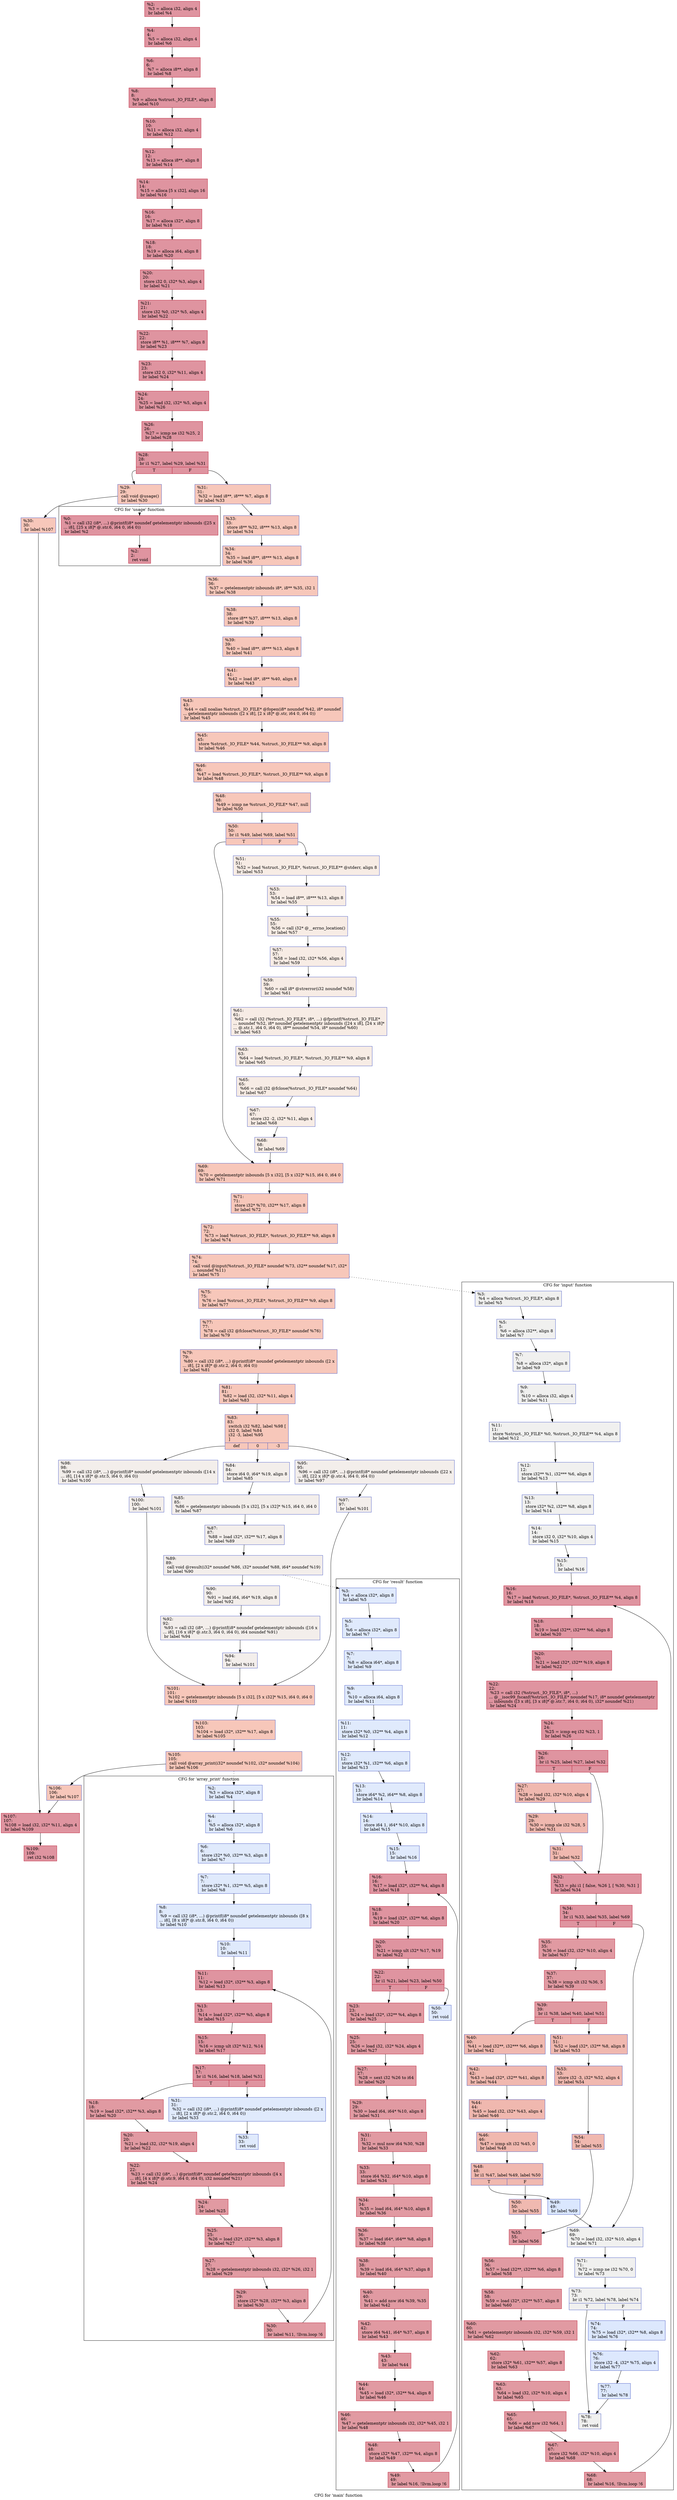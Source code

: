 digraph "CFG for 'main' function" {
	label="CFG for 'main' function";

	Node0x1216320 [shape=record,color="#b70d28ff", style=filled, fillcolor="#b70d2870",label="{%2:\l  %3 = alloca i32, align 4\l  br label %4\l}"];
	Node0x1216320 -> Node0x1216a90;
	Node0x1216a90 [shape=record,color="#b70d28ff", style=filled, fillcolor="#b70d2870",label="{%4:\l4:                                                \l  %5 = alloca i32, align 4\l  br label %6\l}"];
	Node0x1216a90 -> Node0x1216c10;
	Node0x1216c10 [shape=record,color="#b70d28ff", style=filled, fillcolor="#b70d2870",label="{%6:\l6:                                                \l  %7 = alloca i8**, align 8\l  br label %8\l}"];
	Node0x1216c10 -> Node0x1216d40;
	Node0x1216d40 [shape=record,color="#b70d28ff", style=filled, fillcolor="#b70d2870",label="{%8:\l8:                                                \l  %9 = alloca %struct._IO_FILE*, align 8\l  br label %10\l}"];
	Node0x1216d40 -> Node0x1216b50;
	Node0x1216b50 [shape=record,color="#b70d28ff", style=filled, fillcolor="#b70d2870",label="{%10:\l10:                                               \l  %11 = alloca i32, align 4\l  br label %12\l}"];
	Node0x1216b50 -> Node0x1216f50;
	Node0x1216f50 [shape=record,color="#b70d28ff", style=filled, fillcolor="#b70d2870",label="{%12:\l12:                                               \l  %13 = alloca i8**, align 8\l  br label %14\l}"];
	Node0x1216f50 -> Node0x1217080;
	Node0x1217080 [shape=record,color="#b70d28ff", style=filled, fillcolor="#b70d2870",label="{%14:\l14:                                               \l  %15 = alloca [5 x i32], align 16\l  br label %16\l}"];
	Node0x1217080 -> Node0x12171b0;
	Node0x12171b0 [shape=record,color="#b70d28ff", style=filled, fillcolor="#b70d2870",label="{%16:\l16:                                               \l  %17 = alloca i32*, align 8\l  br label %18\l}"];
	Node0x12171b0 -> Node0x12172e0;
	Node0x12172e0 [shape=record,color="#b70d28ff", style=filled, fillcolor="#b70d2870",label="{%18:\l18:                                               \l  %19 = alloca i64, align 8\l  br label %20\l}"];
	Node0x12172e0 -> Node0x1217410;
	Node0x1217410 [shape=record,color="#b70d28ff", style=filled, fillcolor="#b70d2870",label="{%20:\l20:                                               \l  store i32 0, i32* %3, align 4\l  br label %21\l}"];
	Node0x1217410 -> Node0x12174d0;
	Node0x12174d0 [shape=record,color="#b70d28ff", style=filled, fillcolor="#b70d2870",label="{%21:\l21:                                               \l  store i32 %0, i32* %5, align 4\l  br label %22\l}"];
	Node0x12174d0 -> Node0x1217590;
	Node0x1217590 [shape=record,color="#b70d28ff", style=filled, fillcolor="#b70d2870",label="{%22:\l22:                                               \l  store i8** %1, i8*** %7, align 8\l  br label %23\l}"];
	Node0x1217590 -> Node0x1217650;
	Node0x1217650 [shape=record,color="#b70d28ff", style=filled, fillcolor="#b70d2870",label="{%23:\l23:                                               \l  store i32 0, i32* %11, align 4\l  br label %24\l}"];
	Node0x1217650 -> Node0x1217710;
	Node0x1217710 [shape=record,color="#b70d28ff", style=filled, fillcolor="#b70d2870",label="{%24:\l24:                                               \l  %25 = load i32, i32* %5, align 4\l  br label %26\l}"];
	Node0x1217710 -> Node0x1217840;
	Node0x1217840 [shape=record,color="#b70d28ff", style=filled, fillcolor="#b70d2870",label="{%26:\l26:                                               \l  %27 = icmp ne i32 %25, 2\l  br label %28\l}"];
	Node0x1217840 -> Node0x1217930;
	Node0x1217930 [shape=record,color="#b70d28ff", style=filled, fillcolor="#b70d2870",label="{%28:\l28:                                               \l  br i1 %27, label %29, label %31\l|{<s0>T|<s1>F}}"];
	Node0x1217930:s0 -> Node0x12179f0;
	Node0x1217930:s1 -> Node0x1217a40;
	Node0x12179f0 [shape=record,color="#3d50c3ff", style=filled, fillcolor="#ec7f6370",label="{%29:\l29:                                               \l  call void @usage()\l  br label %30\l}"];
	Node0x12179f0 -> Node0x121da70 [style = dotted];
	Node0x12179f0 -> Node0x1217ce0;
	Node0x1217ce0 [shape=record,color="#3d50c3ff", style=filled, fillcolor="#ec7f6370",label="{%30:\l30:                                               \l  br label %107\l}"];
	Node0x1217ce0 -> Node0x1217da0;
	Node0x1217a40 [shape=record,color="#3d50c3ff", style=filled, fillcolor="#ec7f6370",label="{%31:\l31:                                               \l  %32 = load i8**, i8*** %7, align 8\l  br label %33\l}"];
	Node0x1217a40 -> Node0x12180e0;
	Node0x12180e0 [shape=record,color="#3d50c3ff", style=filled, fillcolor="#ec7f6370",label="{%33:\l33:                                               \l  store i8** %32, i8*** %13, align 8\l  br label %34\l}"];
	Node0x12180e0 -> Node0x1218230;
	Node0x1218230 [shape=record,color="#3d50c3ff", style=filled, fillcolor="#ec7f6370",label="{%34:\l34:                                               \l  %35 = load i8**, i8*** %13, align 8\l  br label %36\l}"];
	Node0x1218230 -> Node0x1218360;
	Node0x1218360 [shape=record,color="#3d50c3ff", style=filled, fillcolor="#ec7f6370",label="{%36:\l36:                                               \l  %37 = getelementptr inbounds i8*, i8** %35, i32 1\l  br label %38\l}"];
	Node0x1218360 -> Node0x12184c0;
	Node0x12184c0 [shape=record,color="#3d50c3ff", style=filled, fillcolor="#ec7f6370",label="{%38:\l38:                                               \l  store i8** %37, i8*** %13, align 8\l  br label %39\l}"];
	Node0x12184c0 -> Node0x1218610;
	Node0x1218610 [shape=record,color="#3d50c3ff", style=filled, fillcolor="#ec7f6370",label="{%39:\l39:                                               \l  %40 = load i8**, i8*** %13, align 8\l  br label %41\l}"];
	Node0x1218610 -> Node0x1218740;
	Node0x1218740 [shape=record,color="#3d50c3ff", style=filled, fillcolor="#ec7f6370",label="{%41:\l41:                                               \l  %42 = load i8*, i8** %40, align 8\l  br label %43\l}"];
	Node0x1218740 -> Node0x1218870;
	Node0x1218870 [shape=record,color="#3d50c3ff", style=filled, fillcolor="#ec7f6370",label="{%43:\l43:                                               \l  %44 = call noalias %struct._IO_FILE* @fopen(i8* noundef %42, i8* noundef\l... getelementptr inbounds ([2 x i8], [2 x i8]* @.str, i64 0, i64 0))\l  br label %45\l}"];
	Node0x1218870 -> Node0x1218e30;
	Node0x1218e30 [shape=record,color="#3d50c3ff", style=filled, fillcolor="#ec7f6370",label="{%45:\l45:                                               \l  store %struct._IO_FILE* %44, %struct._IO_FILE** %9, align 8\l  br label %46\l}"];
	Node0x1218e30 -> Node0x1218fc0;
	Node0x1218fc0 [shape=record,color="#3d50c3ff", style=filled, fillcolor="#ec7f6370",label="{%46:\l46:                                               \l  %47 = load %struct._IO_FILE*, %struct._IO_FILE** %9, align 8\l  br label %48\l}"];
	Node0x1218fc0 -> Node0x12190f0;
	Node0x12190f0 [shape=record,color="#3d50c3ff", style=filled, fillcolor="#ec7f6370",label="{%48:\l48:                                               \l  %49 = icmp ne %struct._IO_FILE* %47, null\l  br label %50\l}"];
	Node0x12190f0 -> Node0x1219650;
	Node0x1219650 [shape=record,color="#3d50c3ff", style=filled, fillcolor="#ec7f6370",label="{%50:\l50:                                               \l  br i1 %49, label %69, label %51\l|{<s0>T|<s1>F}}"];
	Node0x1219650:s0 -> Node0x1219710;
	Node0x1219650:s1 -> Node0x1219760;
	Node0x1219760 [shape=record,color="#3d50c3ff", style=filled, fillcolor="#ecd3c570",label="{%51:\l51:                                               \l  %52 = load %struct._IO_FILE*, %struct._IO_FILE** @stderr, align 8\l  br label %53\l}"];
	Node0x1219760 -> Node0x1219910;
	Node0x1219910 [shape=record,color="#3d50c3ff", style=filled, fillcolor="#ecd3c570",label="{%53:\l53:                                               \l  %54 = load i8**, i8*** %13, align 8\l  br label %55\l}"];
	Node0x1219910 -> Node0x1219a40;
	Node0x1219a40 [shape=record,color="#3d50c3ff", style=filled, fillcolor="#ecd3c570",label="{%55:\l55:                                               \l  %56 = call i32* @__errno_location()\l  br label %57\l}"];
	Node0x1219a40 -> Node0x1219d60;
	Node0x1219d60 [shape=record,color="#3d50c3ff", style=filled, fillcolor="#ecd3c570",label="{%57:\l57:                                               \l  %58 = load i32, i32* %56, align 4\l  br label %59\l}"];
	Node0x1219d60 -> Node0x1219e90;
	Node0x1219e90 [shape=record,color="#3d50c3ff", style=filled, fillcolor="#ecd3c570",label="{%59:\l59:                                               \l  %60 = call i8* @strerror(i32 noundef %58)\l  br label %61\l}"];
	Node0x1219e90 -> Node0x121a150;
	Node0x121a150 [shape=record,color="#3d50c3ff", style=filled, fillcolor="#ecd3c570",label="{%61:\l61:                                               \l  %62 = call i32 (%struct._IO_FILE*, i8*, ...) @fprintf(%struct._IO_FILE*\l... noundef %52, i8* noundef getelementptr inbounds ([24 x i8], [24 x i8]*\l... @.str.1, i64 0, i64 0), i8** noundef %54, i8* noundef %60)\l  br label %63\l}"];
	Node0x121a150 -> Node0x121a510;
	Node0x121a510 [shape=record,color="#3d50c3ff", style=filled, fillcolor="#ecd3c570",label="{%63:\l63:                                               \l  %64 = load %struct._IO_FILE*, %struct._IO_FILE** %9, align 8\l  br label %65\l}"];
	Node0x121a510 -> Node0x121aa50;
	Node0x121aa50 [shape=record,color="#3d50c3ff", style=filled, fillcolor="#ecd3c570",label="{%65:\l65:                                               \l  %66 = call i32 @fclose(%struct._IO_FILE* noundef %64)\l  br label %67\l}"];
	Node0x121aa50 -> Node0x121ad20;
	Node0x121ad20 [shape=record,color="#3d50c3ff", style=filled, fillcolor="#ecd3c570",label="{%67:\l67:                                               \l  store i32 -2, i32* %11, align 4\l  br label %68\l}"];
	Node0x121ad20 -> Node0x121aea0;
	Node0x121aea0 [shape=record,color="#3d50c3ff", style=filled, fillcolor="#ecd3c570",label="{%68:\l68:                                               \l  br label %69\l}"];
	Node0x121aea0 -> Node0x1219710;
	Node0x1219710 [shape=record,color="#3d50c3ff", style=filled, fillcolor="#ec7f6370",label="{%69:\l69:                                               \l  %70 = getelementptr inbounds [5 x i32], [5 x i32]* %15, i64 0, i64 0\l  br label %71\l}"];
	Node0x1219710 -> Node0x121b090;
	Node0x121b090 [shape=record,color="#3d50c3ff", style=filled, fillcolor="#ec7f6370",label="{%71:\l71:                                               \l  store i32* %70, i32** %17, align 8\l  br label %72\l}"];
	Node0x121b090 -> Node0x121b1e0;
	Node0x121b1e0 [shape=record,color="#3d50c3ff", style=filled, fillcolor="#ec7f6370",label="{%72:\l72:                                               \l  %73 = load %struct._IO_FILE*, %struct._IO_FILE** %9, align 8\l  br label %74\l}"];
	Node0x121b1e0 -> Node0x121b310;
	Node0x121b310 [shape=record,color="#3d50c3ff", style=filled, fillcolor="#ec7f6370",label="{%74:\l74:                                               \l  call void @input(%struct._IO_FILE* noundef %73, i32** noundef %17, i32*\l... noundef %11)\l  br label %75\l}"];
	Node0x121b310 -> Node0x121e1e0 [style = dotted];
	Node0x121b310 -> Node0x121b560;
	Node0x121b560 [shape=record,color="#3d50c3ff", style=filled, fillcolor="#ec7f6370",label="{%75:\l75:                                               \l  %76 = load %struct._IO_FILE*, %struct._IO_FILE** %9, align 8\l  br label %77\l}"];
	Node0x121b560 -> Node0x121b690;
	Node0x121b690 [shape=record,color="#3d50c3ff", style=filled, fillcolor="#ec7f6370",label="{%77:\l77:                                               \l  %78 = call i32 @fclose(%struct._IO_FILE* noundef %76)\l  br label %79\l}"];
	Node0x121b690 -> Node0x121b840;
	Node0x121b840 [shape=record,color="#3d50c3ff", style=filled, fillcolor="#ec7f6370",label="{%79:\l79:                                               \l  %80 = call i32 (i8*, ...) @printf(i8* noundef getelementptr inbounds ([2 x\l... i8], [2 x i8]* @.str.2, i64 0, i64 0))\l  br label %81\l}"];
	Node0x121b840 -> Node0x121bba0;
	Node0x121bba0 [shape=record,color="#3d50c3ff", style=filled, fillcolor="#ec7f6370",label="{%81:\l81:                                               \l  %82 = load i32, i32* %11, align 4\l  br label %83\l}"];
	Node0x121bba0 -> Node0x121bcd0;
	Node0x121bcd0 [shape=record,color="#3d50c3ff", style=filled, fillcolor="#ec7f6370",label="{%83:\l83:                                               \l  switch i32 %82, label %98 [\l    i32 0, label %84\l    i32 -3, label %95\l  ]\l|{<s0>def|<s1>0|<s2>-3}}"];
	Node0x121bcd0:s0 -> Node0x121bd90;
	Node0x121bcd0:s1 -> Node0x121bde0;
	Node0x121bcd0:s2 -> Node0x121be60;
	Node0x121bde0 [shape=record,color="#3d50c3ff", style=filled, fillcolor="#e5d8d170",label="{%84:\l84:                                               \l  store i64 0, i64* %19, align 8\l  br label %85\l}"];
	Node0x121bde0 -> Node0x121c0a0;
	Node0x121c0a0 [shape=record,color="#3d50c3ff", style=filled, fillcolor="#e5d8d170",label="{%85:\l85:                                               \l  %86 = getelementptr inbounds [5 x i32], [5 x i32]* %15, i64 0, i64 0\l  br label %87\l}"];
	Node0x121c0a0 -> Node0x121c220;
	Node0x121c220 [shape=record,color="#3d50c3ff", style=filled, fillcolor="#e5d8d170",label="{%87:\l87:                                               \l  %88 = load i32*, i32** %17, align 8\l  br label %89\l}"];
	Node0x121c220 -> Node0x121c350;
	Node0x121c350 [shape=record,color="#3d50c3ff", style=filled, fillcolor="#e5d8d170",label="{%89:\l89:                                               \l  call void @result(i32* noundef %86, i32* noundef %88, i64* noundef %19)\l  br label %90\l}"];
	Node0x121c350 -> Node0x1222720 [style = dotted];
	Node0x121c350 -> Node0x121c580;
	Node0x121c580 [shape=record,color="#3d50c3ff", style=filled, fillcolor="#e5d8d170",label="{%90:\l90:                                               \l  %91 = load i64, i64* %19, align 8\l  br label %92\l}"];
	Node0x121c580 -> Node0x121c6b0;
	Node0x121c6b0 [shape=record,color="#3d50c3ff", style=filled, fillcolor="#e5d8d170",label="{%92:\l92:                                               \l  %93 = call i32 (i8*, ...) @printf(i8* noundef getelementptr inbounds ([16 x\l... i8], [16 x i8]* @.str.3, i64 0, i64 0), i64 noundef %91)\l  br label %94\l}"];
	Node0x121c6b0 -> Node0x121c910;
	Node0x121c910 [shape=record,color="#3d50c3ff", style=filled, fillcolor="#e5d8d170",label="{%94:\l94:                                               \l  br label %101\l}"];
	Node0x121c910 -> Node0x121c9d0;
	Node0x121be60 [shape=record,color="#3d50c3ff", style=filled, fillcolor="#e5d8d170",label="{%95:\l95:                                               \l  %96 = call i32 (i8*, ...) @printf(i8* noundef getelementptr inbounds ([22 x\l... i8], [22 x i8]* @.str.4, i64 0, i64 0))\l  br label %97\l}"];
	Node0x121be60 -> Node0x121cc10;
	Node0x121cc10 [shape=record,color="#3d50c3ff", style=filled, fillcolor="#e5d8d170",label="{%97:\l97:                                               \l  br label %101\l}"];
	Node0x121cc10 -> Node0x121c9d0;
	Node0x121bd90 [shape=record,color="#3d50c3ff", style=filled, fillcolor="#e5d8d170",label="{%98:\l98:                                               \l  %99 = call i32 (i8*, ...) @printf(i8* noundef getelementptr inbounds ([14 x\l... i8], [14 x i8]* @.str.5, i64 0, i64 0))\l  br label %100\l}"];
	Node0x121bd90 -> Node0x121cec0;
	Node0x121cec0 [shape=record,color="#3d50c3ff", style=filled, fillcolor="#e5d8d170",label="{%100:\l100:                                              \l  br label %101\l}"];
	Node0x121cec0 -> Node0x121c9d0;
	Node0x121c9d0 [shape=record,color="#3d50c3ff", style=filled, fillcolor="#ec7f6370",label="{%101:\l101:                                              \l  %102 = getelementptr inbounds [5 x i32], [5 x i32]* %15, i64 0, i64 0\l  br label %103\l}"];
	Node0x121c9d0 -> Node0x121d0b0;
	Node0x121d0b0 [shape=record,color="#3d50c3ff", style=filled, fillcolor="#ec7f6370",label="{%103:\l103:                                              \l  %104 = load i32*, i32** %17, align 8\l  br label %105\l}"];
	Node0x121d0b0 -> Node0x121d1e0;
	Node0x121d1e0 [shape=record,color="#3d50c3ff", style=filled, fillcolor="#ec7f6370",label="{%105:\l105:                                              \l  call void @array_print(i32* noundef %102, i32* noundef %104)\l  br label %106\l}"];
	Node0x121d1e0 -> Node0x1224ba0 [style = dotted];
	Node0x121d1e0 -> Node0x121d4d0;
	Node0x121d4d0 [shape=record,color="#3d50c3ff", style=filled, fillcolor="#ec7f6370",label="{%106:\l106:                                              \l  br label %107\l}"];
	Node0x121d4d0 -> Node0x1217da0;
	Node0x1217da0 [shape=record,color="#b70d28ff", style=filled, fillcolor="#b70d2870",label="{%107:\l107:                                              \l  %108 = load i32, i32* %11, align 4\l  br label %109\l}"];
	Node0x1217da0 -> Node0x121d670;
	Node0x121d670 [shape=record,color="#b70d28ff", style=filled, fillcolor="#b70d2870",label="{%109:\l109:                                              \l  ret i32 %108\l}"];
	subgraph cluster_usage {
		label = "CFG for 'usage' function";
		graph[style=filled, bgcolor=white];
	
		Node0x121da70 [shape=record,color="#b70d28ff", style=filled, fillcolor="#b70d2870",label="{%0:\l  %1 = call i32 (i8*, ...) @printf(i8* noundef getelementptr inbounds ([25 x\l... i8], [25 x i8]* @.str.6, i64 0, i64 0))\l  br label %2\l}"];
		Node0x121da70 -> Node0x121dbd0;
		Node0x121dbd0 [shape=record,color="#b70d28ff", style=filled, fillcolor="#b70d2870",label="{%2:\l2:                                                \l  ret void\l}"];
	}
	subgraph cluster_input {
		label = "CFG for 'input' function";
		graph[style=filled, bgcolor=white];
	
		Node0x121e1e0 [shape=record,color="#3d50c3ff", style=filled, fillcolor="#dedcdb70",label="{%3:\l  %4 = alloca %struct._IO_FILE*, align 8\l  br label %5\l}"];
		Node0x121e1e0 -> Node0x121e2f0;
		Node0x121e2f0 [shape=record,color="#3d50c3ff", style=filled, fillcolor="#dedcdb70",label="{%5:\l5:                                                \l  %6 = alloca i32**, align 8\l  br label %7\l}"];
		Node0x121e2f0 -> Node0x121e420;
		Node0x121e420 [shape=record,color="#3d50c3ff", style=filled, fillcolor="#dedcdb70",label="{%7:\l7:                                                \l  %8 = alloca i32*, align 8\l  br label %9\l}"];
		Node0x121e420 -> Node0x121e2a0;
		Node0x121e2a0 [shape=record,color="#3d50c3ff", style=filled, fillcolor="#dedcdb70",label="{%9:\l9:                                                \l  %10 = alloca i32, align 4\l  br label %11\l}"];
		Node0x121e2a0 -> Node0x121e630;
		Node0x121e630 [shape=record,color="#3d50c3ff", style=filled, fillcolor="#dedcdb70",label="{%11:\l11:                                               \l  store %struct._IO_FILE* %0, %struct._IO_FILE** %4, align 8\l  br label %12\l}"];
		Node0x121e630 -> Node0x121e780;
		Node0x121e780 [shape=record,color="#3d50c3ff", style=filled, fillcolor="#dedcdb70",label="{%12:\l12:                                               \l  store i32** %1, i32*** %6, align 8\l  br label %13\l}"];
		Node0x121e780 -> Node0x121e8d0;
		Node0x121e8d0 [shape=record,color="#3d50c3ff", style=filled, fillcolor="#dedcdb70",label="{%13:\l13:                                               \l  store i32* %2, i32** %8, align 8\l  br label %14\l}"];
		Node0x121e8d0 -> Node0x121ea20;
		Node0x121ea20 [shape=record,color="#3d50c3ff", style=filled, fillcolor="#dedcdb70",label="{%14:\l14:                                               \l  store i32 0, i32* %10, align 4\l  br label %15\l}"];
		Node0x121ea20 -> Node0x121eb70;
		Node0x121eb70 [shape=record,color="#3d50c3ff", style=filled, fillcolor="#dedcdb70",label="{%15:\l15:                                               \l  br label %16\l}"];
		Node0x121eb70 -> Node0x121ec30;
		Node0x121ec30 [shape=record,color="#b70d28ff", style=filled, fillcolor="#b70d2870",label="{%16:\l16:                                               \l  %17 = load %struct._IO_FILE*, %struct._IO_FILE** %4, align 8\l  br label %18\l}"];
		Node0x121ec30 -> Node0x121ed60;
		Node0x121ed60 [shape=record,color="#b70d28ff", style=filled, fillcolor="#b70d2870",label="{%18:\l18:                                               \l  %19 = load i32**, i32*** %6, align 8\l  br label %20\l}"];
		Node0x121ed60 -> Node0x121ee90;
		Node0x121ee90 [shape=record,color="#b70d28ff", style=filled, fillcolor="#b70d2870",label="{%20:\l20:                                               \l  %21 = load i32*, i32** %19, align 8\l  br label %22\l}"];
		Node0x121ee90 -> Node0x121efc0;
		Node0x121efc0 [shape=record,color="#b70d28ff", style=filled, fillcolor="#b70d2870",label="{%22:\l22:                                               \l  %23 = call i32 (%struct._IO_FILE*, i8*, ...)\l... @__isoc99_fscanf(%struct._IO_FILE* noundef %17, i8* noundef getelementptr\l... inbounds ([3 x i8], [3 x i8]* @.str.7, i64 0, i64 0), i32* noundef %21)\l  br label %24\l}"];
		Node0x121efc0 -> Node0x121f160;
		Node0x121f160 [shape=record,color="#b70d28ff", style=filled, fillcolor="#b70d2870",label="{%24:\l24:                                               \l  %25 = icmp eq i32 %23, 1\l  br label %26\l}"];
		Node0x121f160 -> Node0x121f2b0;
		Node0x121f2b0 [shape=record,color="#b70d28ff", style=filled, fillcolor="#b70d2870",label="{%26:\l26:                                               \l  br i1 %25, label %27, label %32\l|{<s0>T|<s1>F}}"];
		Node0x121f2b0:s0 -> Node0x121f370;
		Node0x121f2b0:s1 -> Node0x121f3c0;
		Node0x121f370 [shape=record,color="#3d50c3ff", style=filled, fillcolor="#dc5d4a70",label="{%27:\l27:                                               \l  %28 = load i32, i32* %10, align 4\l  br label %29\l}"];
		Node0x121f370 -> Node0x121f530;
		Node0x121f530 [shape=record,color="#3d50c3ff", style=filled, fillcolor="#dc5d4a70",label="{%29:\l29:                                               \l  %30 = icmp sle i32 %28, 5\l  br label %31\l}"];
		Node0x121f530 -> Node0x121f680;
		Node0x121f680 [shape=record,color="#3d50c3ff", style=filled, fillcolor="#dc5d4a70",label="{%31:\l31:                                               \l  br label %32\l}"];
		Node0x121f680 -> Node0x121f3c0;
		Node0x121f3c0 [shape=record,color="#b70d28ff", style=filled, fillcolor="#b70d2870",label="{%32:\l32:                                               \l  %33 = phi i1 [ false, %26 ], [ %30, %31 ]\l  br label %34\l}"];
		Node0x121f3c0 -> Node0x121f830;
		Node0x121f830 [shape=record,color="#b70d28ff", style=filled, fillcolor="#b70d2870",label="{%34:\l34:                                               \l  br i1 %33, label %35, label %69\l|{<s0>T|<s1>F}}"];
		Node0x121f830:s0 -> Node0x121f8f0;
		Node0x121f830:s1 -> Node0x121f940;
		Node0x121f8f0 [shape=record,color="#b70d28ff", style=filled, fillcolor="#bb1b2c70",label="{%35:\l35:                                               \l  %36 = load i32, i32* %10, align 4\l  br label %37\l}"];
		Node0x121f8f0 -> Node0x121fab0;
		Node0x121fab0 [shape=record,color="#b70d28ff", style=filled, fillcolor="#bb1b2c70",label="{%37:\l37:                                               \l  %38 = icmp slt i32 %36, 5\l  br label %39\l}"];
		Node0x121fab0 -> Node0x121fc00;
		Node0x121fc00 [shape=record,color="#b70d28ff", style=filled, fillcolor="#bb1b2c70",label="{%39:\l39:                                               \l  br i1 %38, label %40, label %51\l|{<s0>T|<s1>F}}"];
		Node0x121fc00:s0 -> Node0x121fcc0;
		Node0x121fc00:s1 -> Node0x121fd10;
		Node0x121fcc0 [shape=record,color="#3d50c3ff", style=filled, fillcolor="#dc5d4a70",label="{%40:\l40:                                               \l  %41 = load i32**, i32*** %6, align 8\l  br label %42\l}"];
		Node0x121fcc0 -> Node0x121fe80;
		Node0x121fe80 [shape=record,color="#3d50c3ff", style=filled, fillcolor="#dc5d4a70",label="{%42:\l42:                                               \l  %43 = load i32*, i32** %41, align 8\l  br label %44\l}"];
		Node0x121fe80 -> Node0x121ffb0;
		Node0x121ffb0 [shape=record,color="#3d50c3ff", style=filled, fillcolor="#dc5d4a70",label="{%44:\l44:                                               \l  %45 = load i32, i32* %43, align 4\l  br label %46\l}"];
		Node0x121ffb0 -> Node0x12200e0;
		Node0x12200e0 [shape=record,color="#3d50c3ff", style=filled, fillcolor="#dc5d4a70",label="{%46:\l46:                                               \l  %47 = icmp slt i32 %45, 0\l  br label %48\l}"];
		Node0x12200e0 -> Node0x1220230;
		Node0x1220230 [shape=record,color="#3d50c3ff", style=filled, fillcolor="#dc5d4a70",label="{%48:\l48:                                               \l  br i1 %47, label %49, label %50\l|{<s0>T|<s1>F}}"];
		Node0x1220230:s0 -> Node0x12202f0;
		Node0x1220230:s1 -> Node0x1220340;
		Node0x12202f0 [shape=record,color="#3d50c3ff", style=filled, fillcolor="#abc8fd70",label="{%49:\l49:                                               \l  br label %69\l}"];
		Node0x12202f0 -> Node0x121f940;
		Node0x1220340 [shape=record,color="#3d50c3ff", style=filled, fillcolor="#de614d70",label="{%50:\l50:                                               \l  br label %55\l}"];
		Node0x1220340 -> Node0x12204b0;
		Node0x121fd10 [shape=record,color="#3d50c3ff", style=filled, fillcolor="#dc5d4a70",label="{%51:\l51:                                               \l  %52 = load i32*, i32** %8, align 8\l  br label %53\l}"];
		Node0x121fd10 -> Node0x12205e0;
		Node0x12205e0 [shape=record,color="#3d50c3ff", style=filled, fillcolor="#dc5d4a70",label="{%53:\l53:                                               \l  store i32 -3, i32* %52, align 4\l  br label %54\l}"];
		Node0x12205e0 -> Node0x1220730;
		Node0x1220730 [shape=record,color="#3d50c3ff", style=filled, fillcolor="#dc5d4a70",label="{%54:\l54:                                               \l  br label %55\l}"];
		Node0x1220730 -> Node0x12204b0;
		Node0x12204b0 [shape=record,color="#b70d28ff", style=filled, fillcolor="#bb1b2c70",label="{%55:\l55:                                               \l  br label %56\l}"];
		Node0x12204b0 -> Node0x1220860;
		Node0x1220860 [shape=record,color="#b70d28ff", style=filled, fillcolor="#bb1b2c70",label="{%56:\l56:                                               \l  %57 = load i32**, i32*** %6, align 8\l  br label %58\l}"];
		Node0x1220860 -> Node0x1220990;
		Node0x1220990 [shape=record,color="#b70d28ff", style=filled, fillcolor="#bb1b2c70",label="{%58:\l58:                                               \l  %59 = load i32*, i32** %57, align 8\l  br label %60\l}"];
		Node0x1220990 -> Node0x1220ac0;
		Node0x1220ac0 [shape=record,color="#b70d28ff", style=filled, fillcolor="#bb1b2c70",label="{%60:\l60:                                               \l  %61 = getelementptr inbounds i32, i32* %59, i32 1\l  br label %62\l}"];
		Node0x1220ac0 -> Node0x1220c20;
		Node0x1220c20 [shape=record,color="#b70d28ff", style=filled, fillcolor="#bb1b2c70",label="{%62:\l62:                                               \l  store i32* %61, i32** %57, align 8\l  br label %63\l}"];
		Node0x1220c20 -> Node0x1220d70;
		Node0x1220d70 [shape=record,color="#b70d28ff", style=filled, fillcolor="#bb1b2c70",label="{%63:\l63:                                               \l  %64 = load i32, i32* %10, align 4\l  br label %65\l}"];
		Node0x1220d70 -> Node0x1220ea0;
		Node0x1220ea0 [shape=record,color="#b70d28ff", style=filled, fillcolor="#bb1b2c70",label="{%65:\l65:                                               \l  %66 = add nsw i32 %64, 1\l  br label %67\l}"];
		Node0x1220ea0 -> Node0x1220ff0;
		Node0x1220ff0 [shape=record,color="#b70d28ff", style=filled, fillcolor="#bb1b2c70",label="{%67:\l67:                                               \l  store i32 %66, i32* %10, align 4\l  br label %68\l}"];
		Node0x1220ff0 -> Node0x1221140;
		Node0x1221140 [shape=record,color="#b70d28ff", style=filled, fillcolor="#bb1b2c70",label="{%68:\l68:                                               \l  br label %16, !llvm.loop !6\l}"];
		Node0x1221140 -> Node0x121ec30;
		Node0x121f940 [shape=record,color="#3d50c3ff", style=filled, fillcolor="#dedcdb70",label="{%69:\l69:                                               \l  %70 = load i32, i32* %10, align 4\l  br label %71\l}"];
		Node0x121f940 -> Node0x1221d70;
		Node0x1221d70 [shape=record,color="#3d50c3ff", style=filled, fillcolor="#dedcdb70",label="{%71:\l71:                                               \l  %72 = icmp ne i32 %70, 0\l  br label %73\l}"];
		Node0x1221d70 -> Node0x1221ec0;
		Node0x1221ec0 [shape=record,color="#3d50c3ff", style=filled, fillcolor="#dedcdb70",label="{%73:\l73:                                               \l  br i1 %72, label %78, label %74\l|{<s0>T|<s1>F}}"];
		Node0x1221ec0:s0 -> Node0x1221f80;
		Node0x1221ec0:s1 -> Node0x1221fd0;
		Node0x1221fd0 [shape=record,color="#3d50c3ff", style=filled, fillcolor="#b2ccfb70",label="{%74:\l74:                                               \l  %75 = load i32*, i32** %8, align 8\l  br label %76\l}"];
		Node0x1221fd0 -> Node0x1222140;
		Node0x1222140 [shape=record,color="#3d50c3ff", style=filled, fillcolor="#b2ccfb70",label="{%76:\l76:                                               \l  store i32 -4, i32* %75, align 4\l  br label %77\l}"];
		Node0x1222140 -> Node0x12222c0;
		Node0x12222c0 [shape=record,color="#3d50c3ff", style=filled, fillcolor="#b2ccfb70",label="{%77:\l77:                                               \l  br label %78\l}"];
		Node0x12222c0 -> Node0x1221f80;
		Node0x1221f80 [shape=record,color="#3d50c3ff", style=filled, fillcolor="#dedcdb70",label="{%78:\l78:                                               \l  ret void\l}"];
	}
	subgraph cluster_result {
		label = "CFG for 'result' function";
		graph[style=filled, bgcolor=white];
	
		Node0x1222720 [shape=record,color="#3d50c3ff", style=filled, fillcolor="#b9d0f970",label="{%3:\l  %4 = alloca i32*, align 8\l  br label %5\l}"];
		Node0x1222720 -> Node0x1222830;
		Node0x1222830 [shape=record,color="#3d50c3ff", style=filled, fillcolor="#b9d0f970",label="{%5:\l5:                                                \l  %6 = alloca i32*, align 8\l  br label %7\l}"];
		Node0x1222830 -> Node0x1222960;
		Node0x1222960 [shape=record,color="#3d50c3ff", style=filled, fillcolor="#b9d0f970",label="{%7:\l7:                                                \l  %8 = alloca i64*, align 8\l  br label %9\l}"];
		Node0x1222960 -> Node0x12227e0;
		Node0x12227e0 [shape=record,color="#3d50c3ff", style=filled, fillcolor="#b9d0f970",label="{%9:\l9:                                                \l  %10 = alloca i64, align 8\l  br label %11\l}"];
		Node0x12227e0 -> Node0x1222b70;
		Node0x1222b70 [shape=record,color="#3d50c3ff", style=filled, fillcolor="#b9d0f970",label="{%11:\l11:                                               \l  store i32* %0, i32** %4, align 8\l  br label %12\l}"];
		Node0x1222b70 -> Node0x1222cc0;
		Node0x1222cc0 [shape=record,color="#3d50c3ff", style=filled, fillcolor="#b9d0f970",label="{%12:\l12:                                               \l  store i32* %1, i32** %6, align 8\l  br label %13\l}"];
		Node0x1222cc0 -> Node0x1222e10;
		Node0x1222e10 [shape=record,color="#3d50c3ff", style=filled, fillcolor="#b9d0f970",label="{%13:\l13:                                               \l  store i64* %2, i64** %8, align 8\l  br label %14\l}"];
		Node0x1222e10 -> Node0x1222f60;
		Node0x1222f60 [shape=record,color="#3d50c3ff", style=filled, fillcolor="#b9d0f970",label="{%14:\l14:                                               \l  store i64 1, i64* %10, align 8\l  br label %15\l}"];
		Node0x1222f60 -> Node0x12230b0;
		Node0x12230b0 [shape=record,color="#3d50c3ff", style=filled, fillcolor="#b9d0f970",label="{%15:\l15:                                               \l  br label %16\l}"];
		Node0x12230b0 -> Node0x1223170;
		Node0x1223170 [shape=record,color="#b70d28ff", style=filled, fillcolor="#b70d2870",label="{%16:\l16:                                               \l  %17 = load i32*, i32** %4, align 8\l  br label %18\l}"];
		Node0x1223170 -> Node0x12232a0;
		Node0x12232a0 [shape=record,color="#b70d28ff", style=filled, fillcolor="#b70d2870",label="{%18:\l18:                                               \l  %19 = load i32*, i32** %6, align 8\l  br label %20\l}"];
		Node0x12232a0 -> Node0x12233d0;
		Node0x12233d0 [shape=record,color="#b70d28ff", style=filled, fillcolor="#b70d2870",label="{%20:\l20:                                               \l  %21 = icmp ult i32* %17, %19\l  br label %22\l}"];
		Node0x12233d0 -> Node0x1223490;
		Node0x1223490 [shape=record,color="#b70d28ff", style=filled, fillcolor="#b70d2870",label="{%22:\l22:                                               \l  br i1 %21, label %23, label %50\l|{<s0>T|<s1>F}}"];
		Node0x1223490:s0 -> Node0x1223550;
		Node0x1223490:s1 -> Node0x12235a0;
		Node0x1223550 [shape=record,color="#b70d28ff", style=filled, fillcolor="#bb1b2c70",label="{%23:\l23:                                               \l  %24 = load i32*, i32** %4, align 8\l  br label %25\l}"];
		Node0x1223550 -> Node0x1223710;
		Node0x1223710 [shape=record,color="#b70d28ff", style=filled, fillcolor="#bb1b2c70",label="{%25:\l25:                                               \l  %26 = load i32, i32* %24, align 4\l  br label %27\l}"];
		Node0x1223710 -> Node0x1223840;
		Node0x1223840 [shape=record,color="#b70d28ff", style=filled, fillcolor="#bb1b2c70",label="{%27:\l27:                                               \l  %28 = sext i32 %26 to i64\l  br label %29\l}"];
		Node0x1223840 -> Node0x1223970;
		Node0x1223970 [shape=record,color="#b70d28ff", style=filled, fillcolor="#bb1b2c70",label="{%29:\l29:                                               \l  %30 = load i64, i64* %10, align 8\l  br label %31\l}"];
		Node0x1223970 -> Node0x1223aa0;
		Node0x1223aa0 [shape=record,color="#b70d28ff", style=filled, fillcolor="#bb1b2c70",label="{%31:\l31:                                               \l  %32 = mul nsw i64 %30, %28\l  br label %33\l}"];
		Node0x1223aa0 -> Node0x1223bf0;
		Node0x1223bf0 [shape=record,color="#b70d28ff", style=filled, fillcolor="#bb1b2c70",label="{%33:\l33:                                               \l  store i64 %32, i64* %10, align 8\l  br label %34\l}"];
		Node0x1223bf0 -> Node0x1223d40;
		Node0x1223d40 [shape=record,color="#b70d28ff", style=filled, fillcolor="#bb1b2c70",label="{%34:\l34:                                               \l  %35 = load i64, i64* %10, align 8\l  br label %36\l}"];
		Node0x1223d40 -> Node0x1223e70;
		Node0x1223e70 [shape=record,color="#b70d28ff", style=filled, fillcolor="#bb1b2c70",label="{%36:\l36:                                               \l  %37 = load i64*, i64** %8, align 8\l  br label %38\l}"];
		Node0x1223e70 -> Node0x1223fa0;
		Node0x1223fa0 [shape=record,color="#b70d28ff", style=filled, fillcolor="#bb1b2c70",label="{%38:\l38:                                               \l  %39 = load i64, i64* %37, align 8\l  br label %40\l}"];
		Node0x1223fa0 -> Node0x12240d0;
		Node0x12240d0 [shape=record,color="#b70d28ff", style=filled, fillcolor="#bb1b2c70",label="{%40:\l40:                                               \l  %41 = add nsw i64 %39, %35\l  br label %42\l}"];
		Node0x12240d0 -> Node0x1224220;
		Node0x1224220 [shape=record,color="#b70d28ff", style=filled, fillcolor="#bb1b2c70",label="{%42:\l42:                                               \l  store i64 %41, i64* %37, align 8\l  br label %43\l}"];
		Node0x1224220 -> Node0x1224370;
		Node0x1224370 [shape=record,color="#b70d28ff", style=filled, fillcolor="#bb1b2c70",label="{%43:\l43:                                               \l  br label %44\l}"];
		Node0x1224370 -> Node0x1224430;
		Node0x1224430 [shape=record,color="#b70d28ff", style=filled, fillcolor="#bb1b2c70",label="{%44:\l44:                                               \l  %45 = load i32*, i32** %4, align 8\l  br label %46\l}"];
		Node0x1224430 -> Node0x1224560;
		Node0x1224560 [shape=record,color="#b70d28ff", style=filled, fillcolor="#bb1b2c70",label="{%46:\l46:                                               \l  %47 = getelementptr inbounds i32, i32* %45, i32 1\l  br label %48\l}"];
		Node0x1224560 -> Node0x12246c0;
		Node0x12246c0 [shape=record,color="#b70d28ff", style=filled, fillcolor="#bb1b2c70",label="{%48:\l48:                                               \l  store i32* %47, i32** %4, align 8\l  br label %49\l}"];
		Node0x12246c0 -> Node0x1224810;
		Node0x1224810 [shape=record,color="#b70d28ff", style=filled, fillcolor="#bb1b2c70",label="{%49:\l49:                                               \l  br label %16, !llvm.loop !6\l}"];
		Node0x1224810 -> Node0x1223170;
		Node0x12235a0 [shape=record,color="#3d50c3ff", style=filled, fillcolor="#b9d0f970",label="{%50:\l50:                                               \l  ret void\l}"];
	}
	subgraph cluster_array_print {
		label = "CFG for 'array_print' function";
		graph[style=filled, bgcolor=white];
	
		Node0x1224ba0 [shape=record,color="#3d50c3ff", style=filled, fillcolor="#b9d0f970",label="{%2:\l  %3 = alloca i32*, align 8\l  br label %4\l}"];
		Node0x1224ba0 -> Node0x1224c60;
		Node0x1224c60 [shape=record,color="#3d50c3ff", style=filled, fillcolor="#b9d0f970",label="{%4:\l4:                                                \l  %5 = alloca i32*, align 8\l  br label %6\l}"];
		Node0x1224c60 -> Node0x1224de0;
		Node0x1224de0 [shape=record,color="#3d50c3ff", style=filled, fillcolor="#b9d0f970",label="{%6:\l6:                                                \l  store i32* %0, i32** %3, align 8\l  br label %7\l}"];
		Node0x1224de0 -> Node0x1224ea0;
		Node0x1224ea0 [shape=record,color="#3d50c3ff", style=filled, fillcolor="#b9d0f970",label="{%7:\l7:                                                \l  store i32* %1, i32** %5, align 8\l  br label %8\l}"];
		Node0x1224ea0 -> Node0x1224ff0;
		Node0x1224ff0 [shape=record,color="#3d50c3ff", style=filled, fillcolor="#b9d0f970",label="{%8:\l8:                                                \l  %9 = call i32 (i8*, ...) @printf(i8* noundef getelementptr inbounds ([8 x\l... i8], [8 x i8]* @.str.8, i64 0, i64 0))\l  br label %10\l}"];
		Node0x1224ff0 -> Node0x1225270;
		Node0x1225270 [shape=record,color="#3d50c3ff", style=filled, fillcolor="#b9d0f970",label="{%10:\l10:                                               \l  br label %11\l}"];
		Node0x1225270 -> Node0x1225330;
		Node0x1225330 [shape=record,color="#b70d28ff", style=filled, fillcolor="#b70d2870",label="{%11:\l11:                                               \l  %12 = load i32*, i32** %3, align 8\l  br label %13\l}"];
		Node0x1225330 -> Node0x1225460;
		Node0x1225460 [shape=record,color="#b70d28ff", style=filled, fillcolor="#b70d2870",label="{%13:\l13:                                               \l  %14 = load i32*, i32** %5, align 8\l  br label %15\l}"];
		Node0x1225460 -> Node0x1225590;
		Node0x1225590 [shape=record,color="#b70d28ff", style=filled, fillcolor="#b70d2870",label="{%15:\l15:                                               \l  %16 = icmp ult i32* %12, %14\l  br label %17\l}"];
		Node0x1225590 -> Node0x12256e0;
		Node0x12256e0 [shape=record,color="#b70d28ff", style=filled, fillcolor="#b70d2870",label="{%17:\l17:                                               \l  br i1 %16, label %18, label %31\l|{<s0>T|<s1>F}}"];
		Node0x12256e0:s0 -> Node0x12257a0;
		Node0x12256e0:s1 -> Node0x12257f0;
		Node0x12257a0 [shape=record,color="#b70d28ff", style=filled, fillcolor="#bb1b2c70",label="{%18:\l18:                                               \l  %19 = load i32*, i32** %3, align 8\l  br label %20\l}"];
		Node0x12257a0 -> Node0x12259a0;
		Node0x12259a0 [shape=record,color="#b70d28ff", style=filled, fillcolor="#bb1b2c70",label="{%20:\l20:                                               \l  %21 = load i32, i32* %19, align 4\l  br label %22\l}"];
		Node0x12259a0 -> Node0x1225ad0;
		Node0x1225ad0 [shape=record,color="#b70d28ff", style=filled, fillcolor="#bb1b2c70",label="{%22:\l22:                                               \l  %23 = call i32 (i8*, ...) @printf(i8* noundef getelementptr inbounds ([4 x\l... i8], [4 x i8]* @.str.9, i64 0, i64 0), i32 noundef %21)\l  br label %24\l}"];
		Node0x1225ad0 -> Node0x1225ca0;
		Node0x1225ca0 [shape=record,color="#b70d28ff", style=filled, fillcolor="#bb1b2c70",label="{%24:\l24:                                               \l  br label %25\l}"];
		Node0x1225ca0 -> Node0x1225d60;
		Node0x1225d60 [shape=record,color="#b70d28ff", style=filled, fillcolor="#bb1b2c70",label="{%25:\l25:                                               \l  %26 = load i32*, i32** %3, align 8\l  br label %27\l}"];
		Node0x1225d60 -> Node0x1225e90;
		Node0x1225e90 [shape=record,color="#b70d28ff", style=filled, fillcolor="#bb1b2c70",label="{%27:\l27:                                               \l  %28 = getelementptr inbounds i32, i32* %26, i32 1\l  br label %29\l}"];
		Node0x1225e90 -> Node0x1225ff0;
		Node0x1225ff0 [shape=record,color="#b70d28ff", style=filled, fillcolor="#bb1b2c70",label="{%29:\l29:                                               \l  store i32* %28, i32** %3, align 8\l  br label %30\l}"];
		Node0x1225ff0 -> Node0x1226140;
		Node0x1226140 [shape=record,color="#b70d28ff", style=filled, fillcolor="#bb1b2c70",label="{%30:\l30:                                               \l  br label %11, !llvm.loop !6\l}"];
		Node0x1226140 -> Node0x1225330;
		Node0x12257f0 [shape=record,color="#3d50c3ff", style=filled, fillcolor="#b9d0f970",label="{%31:\l31:                                               \l  %32 = call i32 (i8*, ...) @printf(i8* noundef getelementptr inbounds ([2 x\l... i8], [2 x i8]* @.str.2, i64 0, i64 0))\l  br label %33\l}"];
		Node0x12257f0 -> Node0x1226420;
		Node0x1226420 [shape=record,color="#3d50c3ff", style=filled, fillcolor="#b9d0f970",label="{%33:\l33:                                               \l  ret void\l}"];
	}
}
